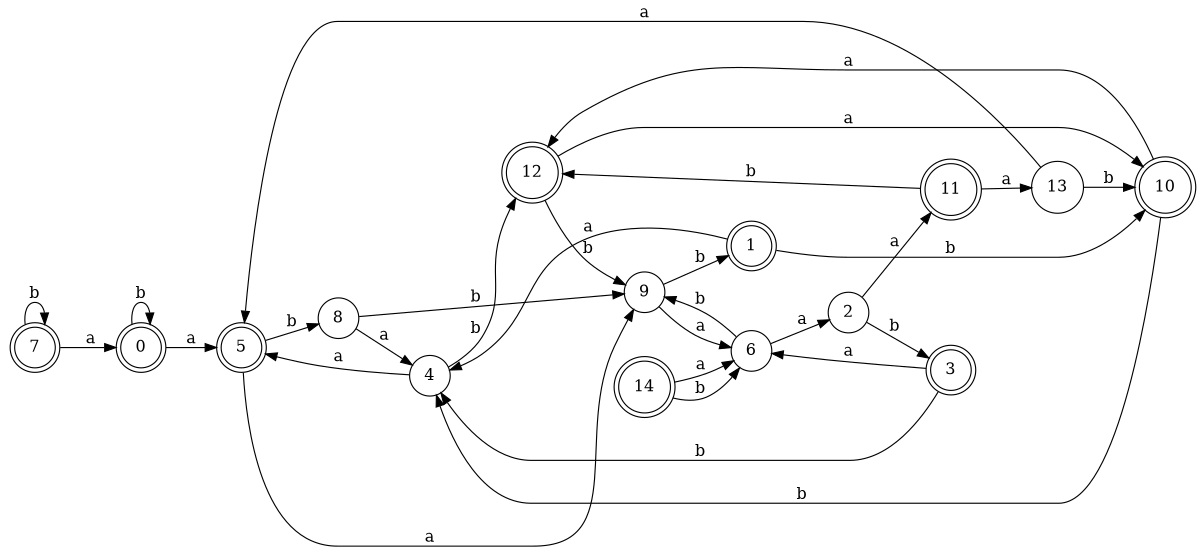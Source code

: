 digraph n12_3 {
__start0 [label="" shape="none"];

rankdir=LR;
size="8,5";

s0 [style="rounded,filled", color="black", fillcolor="white" shape="doublecircle", label="0"];
s1 [style="rounded,filled", color="black", fillcolor="white" shape="doublecircle", label="1"];
s2 [style="filled", color="black", fillcolor="white" shape="circle", label="2"];
s3 [style="rounded,filled", color="black", fillcolor="white" shape="doublecircle", label="3"];
s4 [style="filled", color="black", fillcolor="white" shape="circle", label="4"];
s5 [style="rounded,filled", color="black", fillcolor="white" shape="doublecircle", label="5"];
s6 [style="filled", color="black", fillcolor="white" shape="circle", label="6"];
s7 [style="rounded,filled", color="black", fillcolor="white" shape="doublecircle", label="7"];
s8 [style="filled", color="black", fillcolor="white" shape="circle", label="8"];
s9 [style="filled", color="black", fillcolor="white" shape="circle", label="9"];
s10 [style="rounded,filled", color="black", fillcolor="white" shape="doublecircle", label="10"];
s11 [style="rounded,filled", color="black", fillcolor="white" shape="doublecircle", label="11"];
s12 [style="rounded,filled", color="black", fillcolor="white" shape="doublecircle", label="12"];
s13 [style="filled", color="black", fillcolor="white" shape="circle", label="13"];
s14 [style="rounded,filled", color="black", fillcolor="white" shape="doublecircle", label="14"];
s0 -> s5 [label="a"];
s0 -> s0 [label="b"];
s1 -> s4 [label="a"];
s1 -> s10 [label="b"];
s2 -> s11 [label="a"];
s2 -> s3 [label="b"];
s3 -> s6 [label="a"];
s3 -> s4 [label="b"];
s4 -> s5 [label="a"];
s4 -> s12 [label="b"];
s5 -> s9 [label="a"];
s5 -> s8 [label="b"];
s6 -> s2 [label="a"];
s6 -> s9 [label="b"];
s7 -> s0 [label="a"];
s7 -> s7 [label="b"];
s8 -> s4 [label="a"];
s8 -> s9 [label="b"];
s9 -> s6 [label="a"];
s9 -> s1 [label="b"];
s10 -> s12 [label="a"];
s10 -> s4 [label="b"];
s11 -> s13 [label="a"];
s11 -> s12 [label="b"];
s12 -> s10 [label="a"];
s12 -> s9 [label="b"];
s13 -> s5 [label="a"];
s13 -> s10 [label="b"];
s14 -> s6 [label="a"];
s14 -> s6 [label="b"];

}